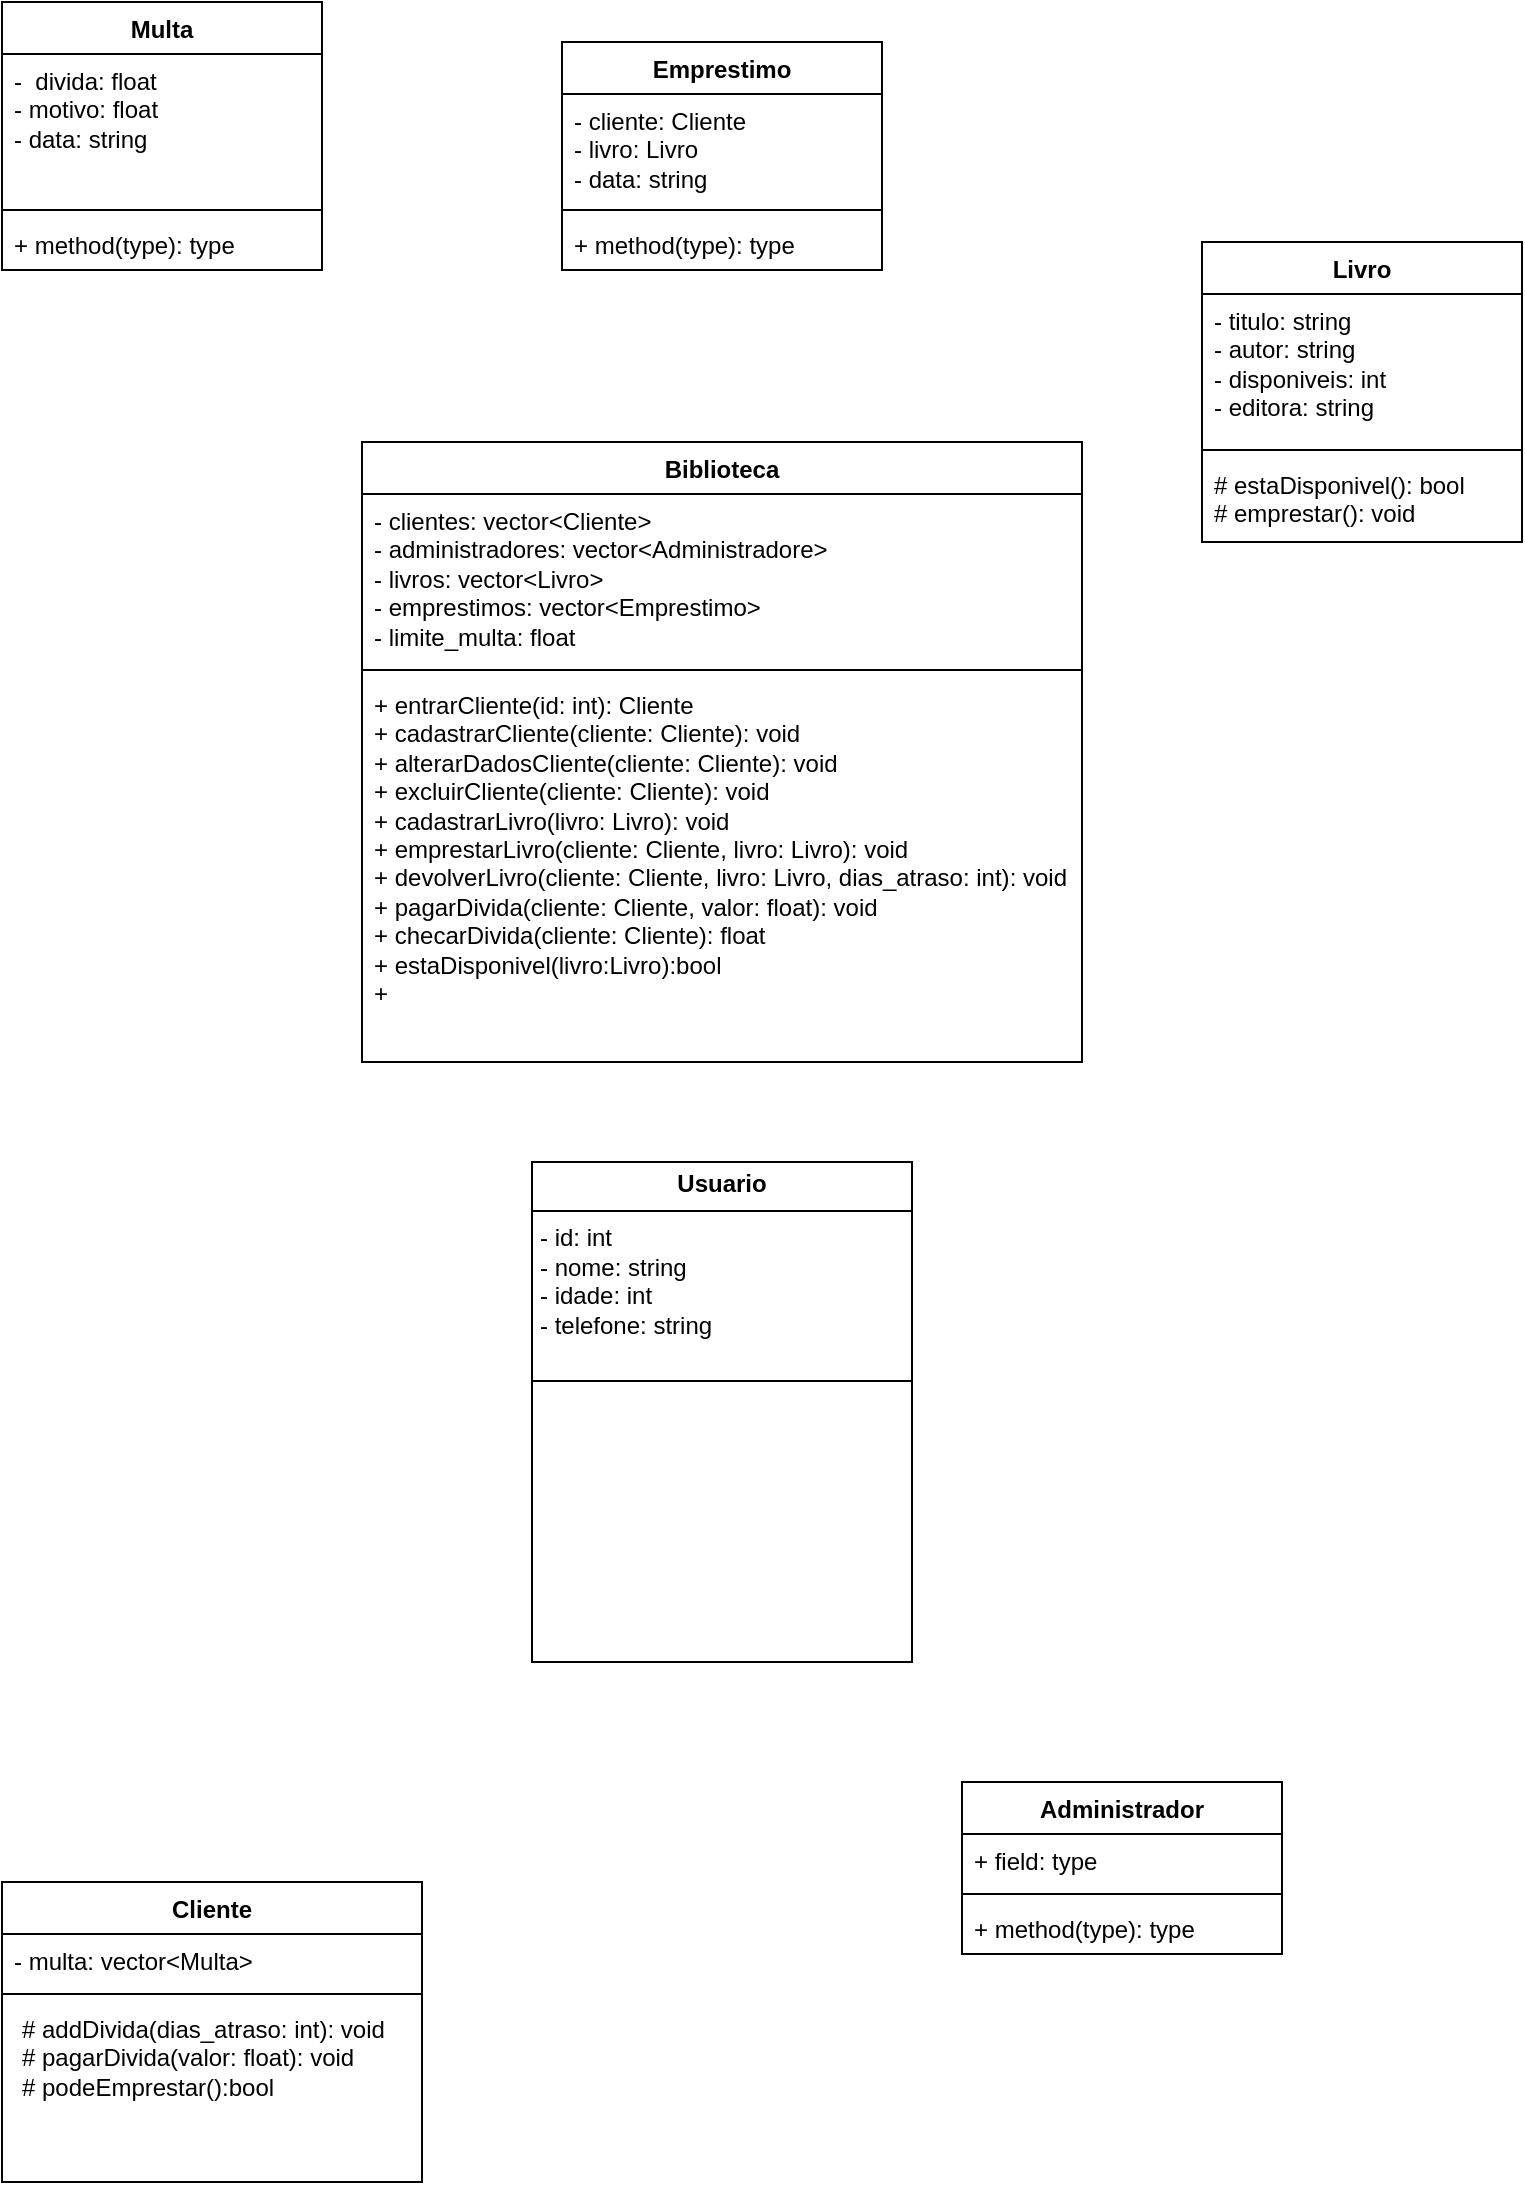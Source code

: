 <mxfile version="24.5.2" type="github">
  <diagram name="Página-1" id="GRlY_SmGMOTzDlMWJdvu">
    <mxGraphModel dx="1120" dy="476" grid="1" gridSize="10" guides="1" tooltips="1" connect="1" arrows="1" fold="1" page="1" pageScale="1" pageWidth="827" pageHeight="1169" math="0" shadow="0">
      <root>
        <mxCell id="0" />
        <mxCell id="1" parent="0" />
        <mxCell id="JX340oN3VrjQHcmpDig6-1" value="Biblioteca" style="swimlane;fontStyle=1;align=center;verticalAlign=top;childLayout=stackLayout;horizontal=1;startSize=26;horizontalStack=0;resizeParent=1;resizeParentMax=0;resizeLast=0;collapsible=1;marginBottom=0;whiteSpace=wrap;html=1;" parent="1" vertex="1">
          <mxGeometry x="220" y="240" width="360" height="310" as="geometry" />
        </mxCell>
        <mxCell id="JX340oN3VrjQHcmpDig6-2" value="- clientes: vector&amp;lt;Cliente&amp;gt;&lt;div&gt;- administradores: vector&amp;lt;Administradore&amp;gt;&lt;br&gt;&lt;div&gt;- livros: vector&amp;lt;Livro&amp;gt;&lt;/div&gt;&lt;div&gt;- emprestimos: vector&amp;lt;Emprestimo&amp;gt;&lt;/div&gt;&lt;div&gt;- limite_multa: float&lt;/div&gt;&lt;/div&gt;" style="text;strokeColor=none;fillColor=none;align=left;verticalAlign=top;spacingLeft=4;spacingRight=4;overflow=hidden;rotatable=0;points=[[0,0.5],[1,0.5]];portConstraint=eastwest;whiteSpace=wrap;html=1;" parent="JX340oN3VrjQHcmpDig6-1" vertex="1">
          <mxGeometry y="26" width="360" height="84" as="geometry" />
        </mxCell>
        <mxCell id="JX340oN3VrjQHcmpDig6-3" value="" style="line;strokeWidth=1;fillColor=none;align=left;verticalAlign=middle;spacingTop=-1;spacingLeft=3;spacingRight=3;rotatable=0;labelPosition=right;points=[];portConstraint=eastwest;strokeColor=inherit;" parent="JX340oN3VrjQHcmpDig6-1" vertex="1">
          <mxGeometry y="110" width="360" height="8" as="geometry" />
        </mxCell>
        <mxCell id="JX340oN3VrjQHcmpDig6-4" value="&lt;div&gt;+ entrarCliente(id: int): Cliente&lt;/div&gt;&lt;div&gt;&lt;span style=&quot;background-color: initial;&quot;&gt;+&amp;nbsp;&lt;/span&gt;&lt;span style=&quot;background-color: initial;&quot;&gt;cadastrarCliente(cliente: Cliente):&amp;nbsp;&lt;/span&gt;&lt;span style=&quot;background-color: initial;&quot;&gt;void&lt;/span&gt;&lt;br&gt;&lt;/div&gt;&lt;div&gt;&lt;span style=&quot;background-color: initial;&quot;&gt;+ alterarDadosCliente(cliente: Cliente): void&lt;/span&gt;&lt;/div&gt;&lt;div&gt;&lt;div&gt;&lt;span style=&quot;background-color: initial;&quot;&gt;+ excluirCliente(cliente: Cliente): void&lt;/span&gt;&lt;/div&gt;&lt;div&gt;&lt;span style=&quot;background-color: initial;&quot;&gt;+ cadastrarLivro(livro: Livro)&lt;/span&gt;&lt;span style=&quot;background-color: initial;&quot;&gt;:&amp;nbsp;&lt;/span&gt;&lt;span style=&quot;background-color: initial;&quot;&gt;void&lt;/span&gt;&lt;br&gt;&lt;/div&gt;&lt;div&gt;+ emprestarLivro(cliente: Cliente, livro: Livro)&lt;span style=&quot;background-color: initial;&quot;&gt;:&amp;nbsp;&lt;/span&gt;&lt;span style=&quot;background-color: initial;&quot;&gt;void&lt;/span&gt;&lt;div&gt;+ devolverLivro(cliente: Cliente, livro: Livro, dias_atraso: int)&lt;span style=&quot;background-color: initial;&quot;&gt;:&amp;nbsp;&lt;/span&gt;&lt;span style=&quot;background-color: initial;&quot;&gt;void&lt;/span&gt;&lt;/div&gt;&lt;div&gt;&lt;span style=&quot;background-color: initial;&quot;&gt;+ pagarDivida(cliente: Cliente, valor: float): void&lt;/span&gt;&lt;/div&gt;&lt;div&gt;&lt;span style=&quot;background-color: initial;&quot;&gt;+ checarDivida(cliente: Cliente): float&lt;/span&gt;&lt;/div&gt;&lt;div&gt;&lt;span style=&quot;background-color: initial;&quot;&gt;+ estaDisponivel(livro:Livro):bool&lt;/span&gt;&lt;/div&gt;&lt;div&gt;&lt;span style=&quot;background-color: initial;&quot;&gt;+&amp;nbsp;&lt;/span&gt;&lt;/div&gt;&lt;div&gt;&lt;br&gt;&lt;/div&gt;&lt;/div&gt;&lt;/div&gt;" style="text;strokeColor=none;fillColor=none;align=left;verticalAlign=top;spacingLeft=4;spacingRight=4;overflow=hidden;rotatable=0;points=[[0,0.5],[1,0.5]];portConstraint=eastwest;whiteSpace=wrap;html=1;" parent="JX340oN3VrjQHcmpDig6-1" vertex="1">
          <mxGeometry y="118" width="360" height="192" as="geometry" />
        </mxCell>
        <mxCell id="JX340oN3VrjQHcmpDig6-5" value="&lt;p style=&quot;margin:0px;margin-top:4px;text-align:center;&quot;&gt;&lt;b&gt;Usuario&lt;/b&gt;&lt;/p&gt;&lt;hr size=&quot;1&quot; style=&quot;border-style:solid;&quot;&gt;&lt;p style=&quot;margin:0px;margin-left:4px;&quot;&gt;- id: int&lt;/p&gt;&lt;p style=&quot;margin:0px;margin-left:4px;&quot;&gt;- nome: string&lt;/p&gt;&lt;p style=&quot;margin:0px;margin-left:4px;&quot;&gt;- idade: int&lt;/p&gt;&lt;p style=&quot;margin:0px;margin-left:4px;&quot;&gt;- telefone: string&lt;/p&gt;&lt;p style=&quot;margin:0px;margin-left:4px;&quot;&gt;&lt;br&gt;&lt;/p&gt;&lt;hr size=&quot;1&quot; style=&quot;border-style:solid;&quot;&gt;&lt;p style=&quot;margin:0px;margin-left:4px;&quot;&gt;&lt;br&gt;&lt;/p&gt;" style="verticalAlign=top;align=left;overflow=fill;html=1;whiteSpace=wrap;" parent="1" vertex="1">
          <mxGeometry x="305" y="600" width="190" height="250" as="geometry" />
        </mxCell>
        <mxCell id="JX340oN3VrjQHcmpDig6-6" value="Livro" style="swimlane;fontStyle=1;align=center;verticalAlign=top;childLayout=stackLayout;horizontal=1;startSize=26;horizontalStack=0;resizeParent=1;resizeParentMax=0;resizeLast=0;collapsible=1;marginBottom=0;whiteSpace=wrap;html=1;" parent="1" vertex="1">
          <mxGeometry x="640" y="140" width="160" height="150" as="geometry" />
        </mxCell>
        <mxCell id="JX340oN3VrjQHcmpDig6-7" value="- titulo: string&lt;div&gt;- autor: string&lt;/div&gt;&lt;div&gt;- disponiveis: int&lt;/div&gt;&lt;div&gt;- editora: string&lt;/div&gt;" style="text;strokeColor=none;fillColor=none;align=left;verticalAlign=top;spacingLeft=4;spacingRight=4;overflow=hidden;rotatable=0;points=[[0,0.5],[1,0.5]];portConstraint=eastwest;whiteSpace=wrap;html=1;" parent="JX340oN3VrjQHcmpDig6-6" vertex="1">
          <mxGeometry y="26" width="160" height="74" as="geometry" />
        </mxCell>
        <mxCell id="JX340oN3VrjQHcmpDig6-8" value="" style="line;strokeWidth=1;fillColor=none;align=left;verticalAlign=middle;spacingTop=-1;spacingLeft=3;spacingRight=3;rotatable=0;labelPosition=right;points=[];portConstraint=eastwest;strokeColor=inherit;" parent="JX340oN3VrjQHcmpDig6-6" vertex="1">
          <mxGeometry y="100" width="160" height="8" as="geometry" />
        </mxCell>
        <mxCell id="JX340oN3VrjQHcmpDig6-9" value="# estaDisponivel(): bool&lt;div&gt;# emprestar(): void&lt;/div&gt;" style="text;strokeColor=none;fillColor=none;align=left;verticalAlign=top;spacingLeft=4;spacingRight=4;overflow=hidden;rotatable=0;points=[[0,0.5],[1,0.5]];portConstraint=eastwest;whiteSpace=wrap;html=1;" parent="JX340oN3VrjQHcmpDig6-6" vertex="1">
          <mxGeometry y="108" width="160" height="42" as="geometry" />
        </mxCell>
        <mxCell id="JX340oN3VrjQHcmpDig6-10" value="Emprestimo" style="swimlane;fontStyle=1;align=center;verticalAlign=top;childLayout=stackLayout;horizontal=1;startSize=26;horizontalStack=0;resizeParent=1;resizeParentMax=0;resizeLast=0;collapsible=1;marginBottom=0;whiteSpace=wrap;html=1;" parent="1" vertex="1">
          <mxGeometry x="320" y="40" width="160" height="114" as="geometry" />
        </mxCell>
        <mxCell id="JX340oN3VrjQHcmpDig6-11" value="- cliente: Cliente&lt;div&gt;- livro: Livro&lt;/div&gt;&lt;div&gt;- data: string&lt;/div&gt;" style="text;strokeColor=none;fillColor=none;align=left;verticalAlign=top;spacingLeft=4;spacingRight=4;overflow=hidden;rotatable=0;points=[[0,0.5],[1,0.5]];portConstraint=eastwest;whiteSpace=wrap;html=1;" parent="JX340oN3VrjQHcmpDig6-10" vertex="1">
          <mxGeometry y="26" width="160" height="54" as="geometry" />
        </mxCell>
        <mxCell id="JX340oN3VrjQHcmpDig6-12" value="" style="line;strokeWidth=1;fillColor=none;align=left;verticalAlign=middle;spacingTop=-1;spacingLeft=3;spacingRight=3;rotatable=0;labelPosition=right;points=[];portConstraint=eastwest;strokeColor=inherit;" parent="JX340oN3VrjQHcmpDig6-10" vertex="1">
          <mxGeometry y="80" width="160" height="8" as="geometry" />
        </mxCell>
        <mxCell id="JX340oN3VrjQHcmpDig6-13" value="+ method(type): type" style="text;strokeColor=none;fillColor=none;align=left;verticalAlign=top;spacingLeft=4;spacingRight=4;overflow=hidden;rotatable=0;points=[[0,0.5],[1,0.5]];portConstraint=eastwest;whiteSpace=wrap;html=1;" parent="JX340oN3VrjQHcmpDig6-10" vertex="1">
          <mxGeometry y="88" width="160" height="26" as="geometry" />
        </mxCell>
        <mxCell id="zK6vn1GLxXTZceWsJDMO-5" value="Multa" style="swimlane;fontStyle=1;align=center;verticalAlign=top;childLayout=stackLayout;horizontal=1;startSize=26;horizontalStack=0;resizeParent=1;resizeParentMax=0;resizeLast=0;collapsible=1;marginBottom=0;whiteSpace=wrap;html=1;" vertex="1" parent="1">
          <mxGeometry x="40" y="20" width="160" height="134" as="geometry" />
        </mxCell>
        <mxCell id="zK6vn1GLxXTZceWsJDMO-6" value="-&amp;nbsp; divida: float&lt;div&gt;- motivo: float&lt;/div&gt;&lt;div&gt;- data: string&lt;/div&gt;&lt;div&gt;&lt;br&gt;&lt;/div&gt;" style="text;strokeColor=none;fillColor=none;align=left;verticalAlign=top;spacingLeft=4;spacingRight=4;overflow=hidden;rotatable=0;points=[[0,0.5],[1,0.5]];portConstraint=eastwest;whiteSpace=wrap;html=1;" vertex="1" parent="zK6vn1GLxXTZceWsJDMO-5">
          <mxGeometry y="26" width="160" height="74" as="geometry" />
        </mxCell>
        <mxCell id="zK6vn1GLxXTZceWsJDMO-7" value="" style="line;strokeWidth=1;fillColor=none;align=left;verticalAlign=middle;spacingTop=-1;spacingLeft=3;spacingRight=3;rotatable=0;labelPosition=right;points=[];portConstraint=eastwest;strokeColor=inherit;" vertex="1" parent="zK6vn1GLxXTZceWsJDMO-5">
          <mxGeometry y="100" width="160" height="8" as="geometry" />
        </mxCell>
        <mxCell id="zK6vn1GLxXTZceWsJDMO-8" value="+ method(type): type" style="text;strokeColor=none;fillColor=none;align=left;verticalAlign=top;spacingLeft=4;spacingRight=4;overflow=hidden;rotatable=0;points=[[0,0.5],[1,0.5]];portConstraint=eastwest;whiteSpace=wrap;html=1;" vertex="1" parent="zK6vn1GLxXTZceWsJDMO-5">
          <mxGeometry y="108" width="160" height="26" as="geometry" />
        </mxCell>
        <mxCell id="zK6vn1GLxXTZceWsJDMO-10" value="Cliente" style="swimlane;fontStyle=1;align=center;verticalAlign=top;childLayout=stackLayout;horizontal=1;startSize=26;horizontalStack=0;resizeParent=1;resizeParentMax=0;resizeLast=0;collapsible=1;marginBottom=0;whiteSpace=wrap;html=1;" vertex="1" parent="1">
          <mxGeometry x="40" y="960" width="210" height="150" as="geometry" />
        </mxCell>
        <mxCell id="zK6vn1GLxXTZceWsJDMO-11" value="- multa: vector&amp;lt;Multa&amp;gt;" style="text;strokeColor=none;fillColor=none;align=left;verticalAlign=top;spacingLeft=4;spacingRight=4;overflow=hidden;rotatable=0;points=[[0,0.5],[1,0.5]];portConstraint=eastwest;whiteSpace=wrap;html=1;" vertex="1" parent="zK6vn1GLxXTZceWsJDMO-10">
          <mxGeometry y="26" width="210" height="26" as="geometry" />
        </mxCell>
        <mxCell id="zK6vn1GLxXTZceWsJDMO-12" value="" style="line;strokeWidth=1;fillColor=none;align=left;verticalAlign=middle;spacingTop=-1;spacingLeft=3;spacingRight=3;rotatable=0;labelPosition=right;points=[];portConstraint=eastwest;strokeColor=inherit;" vertex="1" parent="zK6vn1GLxXTZceWsJDMO-10">
          <mxGeometry y="52" width="210" height="8" as="geometry" />
        </mxCell>
        <mxCell id="zK6vn1GLxXTZceWsJDMO-13" value="&lt;p style=&quot;margin: 0px 0px 0px 4px;&quot;&gt;# addDivida(dias_atraso: int): void&lt;/p&gt;&lt;p style=&quot;margin: 0px 0px 0px 4px;&quot;&gt;# pagarDivida(valor: float): void&lt;/p&gt;&lt;p style=&quot;margin: 0px 0px 0px 4px;&quot;&gt;# podeEmprestar():bool&lt;/p&gt;&lt;p style=&quot;margin: 0px 0px 0px 4px;&quot;&gt;&lt;br&gt;&lt;/p&gt;" style="text;strokeColor=none;fillColor=none;align=left;verticalAlign=top;spacingLeft=4;spacingRight=4;overflow=hidden;rotatable=0;points=[[0,0.5],[1,0.5]];portConstraint=eastwest;whiteSpace=wrap;html=1;" vertex="1" parent="zK6vn1GLxXTZceWsJDMO-10">
          <mxGeometry y="60" width="210" height="90" as="geometry" />
        </mxCell>
        <mxCell id="zK6vn1GLxXTZceWsJDMO-14" value="Administrador" style="swimlane;fontStyle=1;align=center;verticalAlign=top;childLayout=stackLayout;horizontal=1;startSize=26;horizontalStack=0;resizeParent=1;resizeParentMax=0;resizeLast=0;collapsible=1;marginBottom=0;whiteSpace=wrap;html=1;" vertex="1" parent="1">
          <mxGeometry x="520" y="910" width="160" height="86" as="geometry" />
        </mxCell>
        <mxCell id="zK6vn1GLxXTZceWsJDMO-15" value="+ field: type" style="text;strokeColor=none;fillColor=none;align=left;verticalAlign=top;spacingLeft=4;spacingRight=4;overflow=hidden;rotatable=0;points=[[0,0.5],[1,0.5]];portConstraint=eastwest;whiteSpace=wrap;html=1;" vertex="1" parent="zK6vn1GLxXTZceWsJDMO-14">
          <mxGeometry y="26" width="160" height="26" as="geometry" />
        </mxCell>
        <mxCell id="zK6vn1GLxXTZceWsJDMO-16" value="" style="line;strokeWidth=1;fillColor=none;align=left;verticalAlign=middle;spacingTop=-1;spacingLeft=3;spacingRight=3;rotatable=0;labelPosition=right;points=[];portConstraint=eastwest;strokeColor=inherit;" vertex="1" parent="zK6vn1GLxXTZceWsJDMO-14">
          <mxGeometry y="52" width="160" height="8" as="geometry" />
        </mxCell>
        <mxCell id="zK6vn1GLxXTZceWsJDMO-17" value="+ method(type): type" style="text;strokeColor=none;fillColor=none;align=left;verticalAlign=top;spacingLeft=4;spacingRight=4;overflow=hidden;rotatable=0;points=[[0,0.5],[1,0.5]];portConstraint=eastwest;whiteSpace=wrap;html=1;" vertex="1" parent="zK6vn1GLxXTZceWsJDMO-14">
          <mxGeometry y="60" width="160" height="26" as="geometry" />
        </mxCell>
      </root>
    </mxGraphModel>
  </diagram>
</mxfile>
